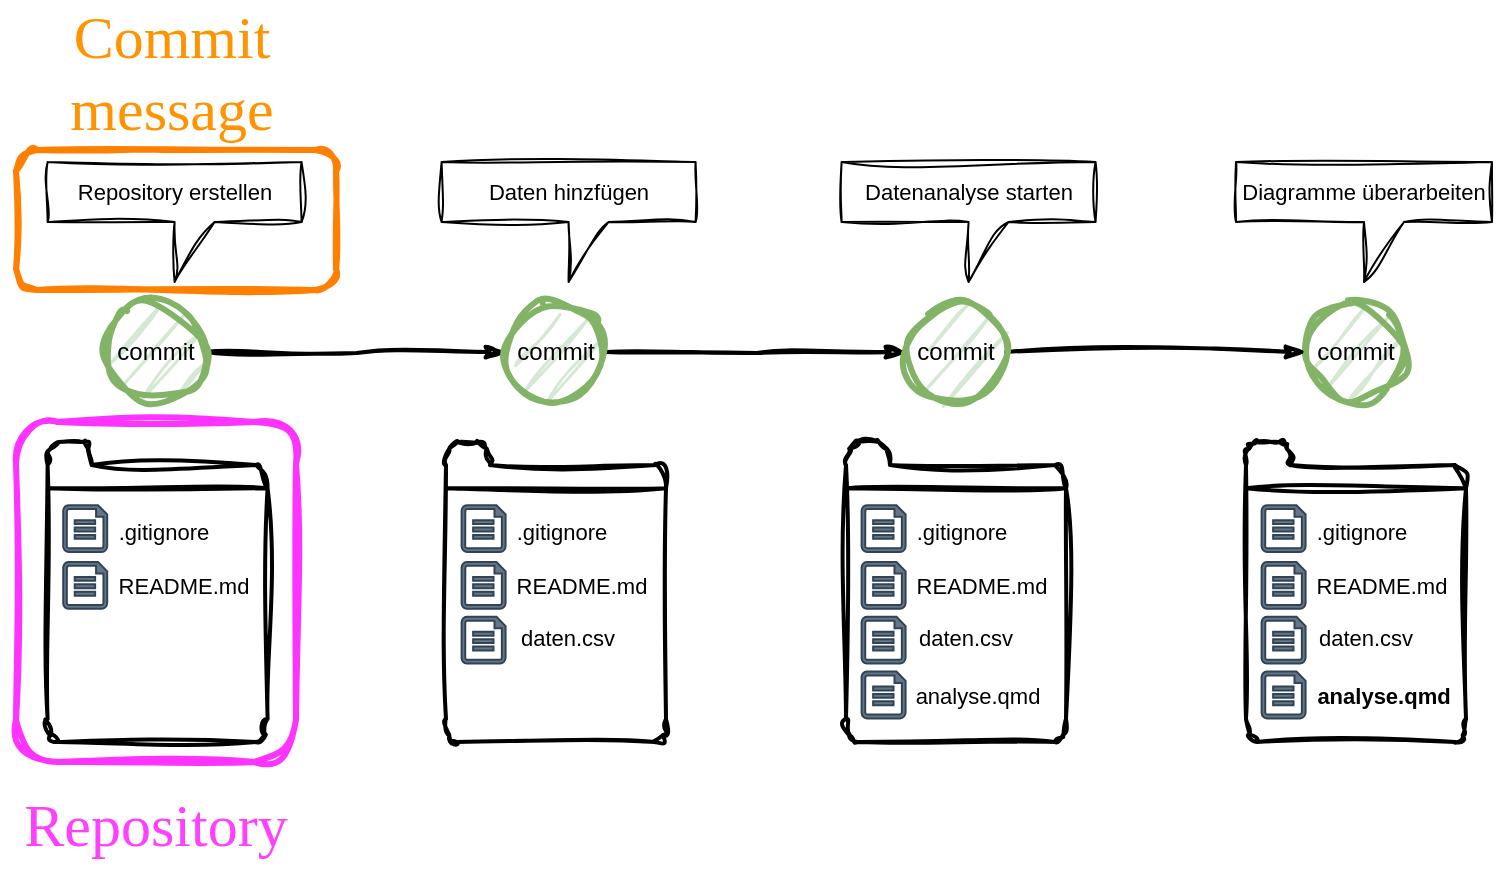 <mxfile version="24.7.17">
  <diagram name="Page-1" id="yMOp3txGU8GjzoFIvgic">
    <mxGraphModel dx="1026" dy="688" grid="1" gridSize="10" guides="1" tooltips="1" connect="1" arrows="1" fold="1" page="1" pageScale="1" pageWidth="827" pageHeight="1169" math="0" shadow="0">
      <root>
        <mxCell id="0" />
        <object label="Step 9: commit message" id="ukLrMctXmGFwFIPji665-105">
          <mxCell parent="0" />
        </object>
        <mxCell id="ukLrMctXmGFwFIPji665-157" value="&lt;div&gt;commit&lt;/div&gt;" style="ellipse;whiteSpace=wrap;html=1;fillColor=#d5e8d4;strokeColor=#82b366;strokeWidth=3;sketch=1;curveFitting=1;jiggle=2;" vertex="1" parent="ukLrMctXmGFwFIPji665-105">
          <mxGeometry x="675" y="160" width="50" height="50" as="geometry" />
        </mxCell>
        <mxCell id="ukLrMctXmGFwFIPji665-158" value="Diagramme überarbeiten" style="shape=callout;whiteSpace=wrap;html=1;perimeter=calloutPerimeter;fontFamily=Helvetica;fontSize=11;fontColor=default;labelBackgroundColor=default;position2=0.5;base=20;sketch=1;curveFitting=1;jiggle=2;" vertex="1" parent="ukLrMctXmGFwFIPji665-105">
          <mxGeometry x="640" y="90" width="128" height="60" as="geometry" />
        </mxCell>
        <mxCell id="ukLrMctXmGFwFIPji665-159" style="edgeStyle=orthogonalEdgeStyle;shape=connector;rounded=0;sketch=1;jiggle=2;curveFitting=1;orthogonalLoop=1;jettySize=auto;html=1;entryX=0;entryY=0.5;entryDx=0;entryDy=0;strokeColor=default;strokeWidth=2;align=center;verticalAlign=middle;fontFamily=Helvetica;fontSize=11;fontColor=default;labelBackgroundColor=default;startArrow=none;startFill=0;endArrow=classicThin;endFill=1;" edge="1" parent="ukLrMctXmGFwFIPji665-105">
          <mxGeometry relative="1" as="geometry">
            <mxPoint x="525" y="185" as="sourcePoint" />
            <mxPoint x="675" y="185" as="targetPoint" />
          </mxGeometry>
        </mxCell>
        <object label="Step 8: edit plots" id="ukLrMctXmGFwFIPji665-106">
          <mxCell parent="0" />
        </object>
        <mxCell id="ukLrMctXmGFwFIPji665-148" value="" style="html=1;verticalLabelPosition=bottom;align=center;labelBackgroundColor=#ffffff;verticalAlign=top;strokeWidth=2;shadow=0;dashed=0;shape=mxgraph.ios7.icons.folder;fontFamily=Helvetica;fontSize=11;sketch=1;curveFitting=1;jiggle=2;" vertex="1" parent="ukLrMctXmGFwFIPji665-106">
          <mxGeometry x="645" y="230" width="110" height="150" as="geometry" />
        </mxCell>
        <mxCell id="ukLrMctXmGFwFIPji665-149" value=".gitignore" style="text;html=1;align=center;verticalAlign=middle;whiteSpace=wrap;rounded=0;fontFamily=Helvetica;fontSize=11;fontColor=default;labelBackgroundColor=default;" vertex="1" parent="ukLrMctXmGFwFIPji665-106">
          <mxGeometry x="672.8" y="260" width="60" height="30" as="geometry" />
        </mxCell>
        <mxCell id="ukLrMctXmGFwFIPji665-150" value="&lt;div&gt;README.md&lt;/div&gt;" style="text;html=1;align=center;verticalAlign=middle;whiteSpace=wrap;rounded=0;fontFamily=Helvetica;fontSize=11;fontColor=default;labelBackgroundColor=default;" vertex="1" parent="ukLrMctXmGFwFIPji665-106">
          <mxGeometry x="683" y="286.7" width="60" height="30" as="geometry" />
        </mxCell>
        <mxCell id="ukLrMctXmGFwFIPji665-151" value="" style="sketch=0;aspect=fixed;pointerEvents=1;shadow=0;dashed=0;html=1;strokeColor=#314354;labelPosition=center;verticalLabelPosition=bottom;verticalAlign=top;align=center;fillColor=#647687;shape=mxgraph.azure.file;fontFamily=Helvetica;fontSize=11;fontColor=#ffffff;labelBackgroundColor=default;" vertex="1" parent="ukLrMctXmGFwFIPji665-106">
          <mxGeometry x="652.8" y="261.59" width="22" height="23.41" as="geometry" />
        </mxCell>
        <mxCell id="ukLrMctXmGFwFIPji665-152" value="" style="sketch=0;aspect=fixed;pointerEvents=1;shadow=0;dashed=0;html=1;strokeColor=#314354;labelPosition=center;verticalLabelPosition=bottom;verticalAlign=top;align=center;fillColor=#647687;shape=mxgraph.azure.file;fontFamily=Helvetica;fontSize=11;fontColor=#ffffff;labelBackgroundColor=default;" vertex="1" parent="ukLrMctXmGFwFIPji665-106">
          <mxGeometry x="652.8" y="290" width="22" height="23.4" as="geometry" />
        </mxCell>
        <mxCell id="ukLrMctXmGFwFIPji665-153" value="" style="sketch=0;aspect=fixed;pointerEvents=1;shadow=0;dashed=0;html=1;strokeColor=#314354;labelPosition=center;verticalLabelPosition=bottom;verticalAlign=top;align=center;fillColor=#647687;shape=mxgraph.azure.file;fontFamily=Helvetica;fontSize=11;fontColor=#ffffff;labelBackgroundColor=default;" vertex="1" parent="ukLrMctXmGFwFIPji665-106">
          <mxGeometry x="652.8" y="317.4" width="22" height="23.4" as="geometry" />
        </mxCell>
        <mxCell id="ukLrMctXmGFwFIPji665-154" value="&lt;div&gt;daten.csv&lt;/div&gt;" style="text;html=1;align=center;verticalAlign=middle;whiteSpace=wrap;rounded=0;fontFamily=Helvetica;fontSize=11;fontColor=default;labelBackgroundColor=default;" vertex="1" parent="ukLrMctXmGFwFIPji665-106">
          <mxGeometry x="674.8" y="311.5" width="60" height="33.3" as="geometry" />
        </mxCell>
        <mxCell id="ukLrMctXmGFwFIPji665-155" value="" style="sketch=0;aspect=fixed;pointerEvents=1;shadow=0;dashed=0;html=1;strokeColor=#314354;labelPosition=center;verticalLabelPosition=bottom;verticalAlign=top;align=center;fillColor=#647687;shape=mxgraph.azure.file;fontFamily=Helvetica;fontSize=11;fontColor=#ffffff;labelBackgroundColor=default;" vertex="1" parent="ukLrMctXmGFwFIPji665-106">
          <mxGeometry x="652.8" y="344.8" width="22" height="23.4" as="geometry" />
        </mxCell>
        <mxCell id="ukLrMctXmGFwFIPji665-156" value="&lt;div&gt;analyse.qmd&lt;/div&gt;" style="text;html=1;align=center;verticalAlign=middle;whiteSpace=wrap;rounded=0;fontFamily=Helvetica;fontSize=11;fontColor=default;labelBackgroundColor=default;fontStyle=1" vertex="1" parent="ukLrMctXmGFwFIPji665-106">
          <mxGeometry x="684" y="339.85" width="60" height="33.3" as="geometry" />
        </mxCell>
        <object label="Step 7: commit message" id="ukLrMctXmGFwFIPji665-107">
          <mxCell parent="0" />
        </object>
        <mxCell id="ukLrMctXmGFwFIPji665-145" style="edgeStyle=orthogonalEdgeStyle;shape=connector;rounded=0;sketch=1;jiggle=2;curveFitting=1;orthogonalLoop=1;jettySize=auto;html=1;entryX=0;entryY=0.5;entryDx=0;entryDy=0;strokeColor=default;strokeWidth=2;align=center;verticalAlign=middle;fontFamily=Helvetica;fontSize=11;fontColor=default;labelBackgroundColor=default;startArrow=none;startFill=0;endArrow=classicThin;endFill=1;" edge="1" parent="ukLrMctXmGFwFIPji665-107" target="ukLrMctXmGFwFIPji665-146">
          <mxGeometry relative="1" as="geometry">
            <mxPoint x="325" y="185" as="sourcePoint" />
          </mxGeometry>
        </mxCell>
        <mxCell id="ukLrMctXmGFwFIPji665-146" value="commit" style="ellipse;whiteSpace=wrap;html=1;fillColor=#d5e8d4;strokeColor=#82b366;strokeWidth=3;sketch=1;curveFitting=1;jiggle=2;" vertex="1" parent="ukLrMctXmGFwFIPji665-107">
          <mxGeometry x="475" y="160" width="50" height="50" as="geometry" />
        </mxCell>
        <mxCell id="ukLrMctXmGFwFIPji665-147" value="Datenanalyse starten" style="shape=callout;whiteSpace=wrap;html=1;perimeter=calloutPerimeter;fontFamily=Helvetica;fontSize=11;fontColor=default;labelBackgroundColor=default;position2=0.5;base=20;sketch=1;curveFitting=1;jiggle=2;" vertex="1" parent="ukLrMctXmGFwFIPji665-107">
          <mxGeometry x="442.8" y="90" width="127" height="60" as="geometry" />
        </mxCell>
        <object label="Step 6: daten analyse" id="ukLrMctXmGFwFIPji665-108">
          <mxCell parent="0" />
        </object>
        <mxCell id="ukLrMctXmGFwFIPji665-136" value="" style="html=1;verticalLabelPosition=bottom;align=center;labelBackgroundColor=#ffffff;verticalAlign=top;strokeWidth=2;shadow=0;dashed=0;shape=mxgraph.ios7.icons.folder;fontFamily=Helvetica;fontSize=11;sketch=1;curveFitting=1;jiggle=2;" vertex="1" parent="ukLrMctXmGFwFIPji665-108">
          <mxGeometry x="445" y="230" width="110" height="150" as="geometry" />
        </mxCell>
        <mxCell id="ukLrMctXmGFwFIPji665-137" value=".gitignore" style="text;html=1;align=center;verticalAlign=middle;whiteSpace=wrap;rounded=0;fontFamily=Helvetica;fontSize=11;fontColor=default;labelBackgroundColor=default;" vertex="1" parent="ukLrMctXmGFwFIPji665-108">
          <mxGeometry x="472.8" y="260" width="60" height="30" as="geometry" />
        </mxCell>
        <mxCell id="ukLrMctXmGFwFIPji665-138" value="&lt;div&gt;README.md&lt;/div&gt;" style="text;html=1;align=center;verticalAlign=middle;whiteSpace=wrap;rounded=0;fontFamily=Helvetica;fontSize=11;fontColor=default;labelBackgroundColor=default;" vertex="1" parent="ukLrMctXmGFwFIPji665-108">
          <mxGeometry x="483" y="286.7" width="60" height="30" as="geometry" />
        </mxCell>
        <mxCell id="ukLrMctXmGFwFIPji665-139" value="" style="sketch=0;aspect=fixed;pointerEvents=1;shadow=0;dashed=0;html=1;strokeColor=#314354;labelPosition=center;verticalLabelPosition=bottom;verticalAlign=top;align=center;fillColor=#647687;shape=mxgraph.azure.file;fontFamily=Helvetica;fontSize=11;fontColor=#ffffff;labelBackgroundColor=default;" vertex="1" parent="ukLrMctXmGFwFIPji665-108">
          <mxGeometry x="452.8" y="261.59" width="22" height="23.41" as="geometry" />
        </mxCell>
        <mxCell id="ukLrMctXmGFwFIPji665-140" value="" style="sketch=0;aspect=fixed;pointerEvents=1;shadow=0;dashed=0;html=1;strokeColor=#314354;labelPosition=center;verticalLabelPosition=bottom;verticalAlign=top;align=center;fillColor=#647687;shape=mxgraph.azure.file;fontFamily=Helvetica;fontSize=11;fontColor=#ffffff;labelBackgroundColor=default;" vertex="1" parent="ukLrMctXmGFwFIPji665-108">
          <mxGeometry x="452.8" y="290" width="22" height="23.4" as="geometry" />
        </mxCell>
        <mxCell id="ukLrMctXmGFwFIPji665-141" value="" style="sketch=0;aspect=fixed;pointerEvents=1;shadow=0;dashed=0;html=1;strokeColor=#314354;labelPosition=center;verticalLabelPosition=bottom;verticalAlign=top;align=center;fillColor=#647687;shape=mxgraph.azure.file;fontFamily=Helvetica;fontSize=11;fontColor=#ffffff;labelBackgroundColor=default;" vertex="1" parent="ukLrMctXmGFwFIPji665-108">
          <mxGeometry x="452.8" y="317.4" width="22" height="23.4" as="geometry" />
        </mxCell>
        <mxCell id="ukLrMctXmGFwFIPji665-142" value="&lt;div&gt;daten.csv&lt;/div&gt;" style="text;html=1;align=center;verticalAlign=middle;whiteSpace=wrap;rounded=0;fontFamily=Helvetica;fontSize=11;fontColor=default;labelBackgroundColor=default;" vertex="1" parent="ukLrMctXmGFwFIPji665-108">
          <mxGeometry x="474.8" y="311.5" width="60" height="33.3" as="geometry" />
        </mxCell>
        <mxCell id="ukLrMctXmGFwFIPji665-143" value="" style="sketch=0;aspect=fixed;pointerEvents=1;shadow=0;dashed=0;html=1;strokeColor=#314354;labelPosition=center;verticalLabelPosition=bottom;verticalAlign=top;align=center;fillColor=#647687;shape=mxgraph.azure.file;fontFamily=Helvetica;fontSize=11;fontColor=#ffffff;labelBackgroundColor=default;" vertex="1" parent="ukLrMctXmGFwFIPji665-108">
          <mxGeometry x="452.8" y="344.8" width="22" height="23.4" as="geometry" />
        </mxCell>
        <mxCell id="ukLrMctXmGFwFIPji665-144" value="&lt;div&gt;analyse.qmd&lt;/div&gt;" style="text;html=1;align=center;verticalAlign=middle;whiteSpace=wrap;rounded=0;fontFamily=Helvetica;fontSize=11;fontColor=default;labelBackgroundColor=default;fontStyle=0" vertex="1" parent="ukLrMctXmGFwFIPji665-108">
          <mxGeometry x="481" y="339.85" width="60" height="33.3" as="geometry" />
        </mxCell>
        <object label="Step 5: commit data" id="ukLrMctXmGFwFIPji665-109">
          <mxCell parent="0" />
        </object>
        <mxCell id="ukLrMctXmGFwFIPji665-133" style="edgeStyle=orthogonalEdgeStyle;shape=connector;rounded=0;orthogonalLoop=1;jettySize=auto;html=1;entryX=0;entryY=0.5;entryDx=0;entryDy=0;strokeColor=default;strokeWidth=2;align=center;verticalAlign=middle;fontFamily=Helvetica;fontSize=11;fontColor=default;labelBackgroundColor=default;endArrow=classicThin;endFill=1;startArrow=none;startFill=0;sketch=1;curveFitting=1;jiggle=2;" edge="1" parent="ukLrMctXmGFwFIPji665-109" target="ukLrMctXmGFwFIPji665-134">
          <mxGeometry relative="1" as="geometry">
            <mxPoint x="125" y="185" as="sourcePoint" />
          </mxGeometry>
        </mxCell>
        <mxCell id="ukLrMctXmGFwFIPji665-134" value="&lt;div&gt;commit&lt;/div&gt;" style="ellipse;whiteSpace=wrap;html=1;fillColor=#d5e8d4;strokeColor=#82b366;strokeWidth=3;sketch=1;curveFitting=1;jiggle=2;" vertex="1" parent="ukLrMctXmGFwFIPji665-109">
          <mxGeometry x="275" y="160" width="50" height="50" as="geometry" />
        </mxCell>
        <mxCell id="ukLrMctXmGFwFIPji665-135" value="Daten hinzfügen" style="shape=callout;whiteSpace=wrap;html=1;perimeter=calloutPerimeter;fontFamily=Helvetica;fontSize=11;fontColor=default;labelBackgroundColor=default;position2=0.5;base=20;sketch=1;curveFitting=1;jiggle=2;" vertex="1" parent="ukLrMctXmGFwFIPji665-109">
          <mxGeometry x="242.8" y="90" width="127" height="60" as="geometry" />
        </mxCell>
        <object label="Step 4: add data" id="ukLrMctXmGFwFIPji665-110">
          <mxCell parent="0" />
        </object>
        <mxCell id="ukLrMctXmGFwFIPji665-122" value="" style="html=1;verticalLabelPosition=bottom;align=center;labelBackgroundColor=#ffffff;verticalAlign=top;strokeWidth=2;shadow=0;dashed=0;shape=mxgraph.ios7.icons.folder;fontFamily=Helvetica;fontSize=11;sketch=1;curveFitting=1;jiggle=2;" vertex="1" parent="ukLrMctXmGFwFIPji665-110">
          <mxGeometry x="245" y="230" width="110" height="150" as="geometry" />
        </mxCell>
        <mxCell id="ukLrMctXmGFwFIPji665-123" value=".gitignore" style="text;html=1;align=center;verticalAlign=middle;whiteSpace=wrap;rounded=0;fontFamily=Helvetica;fontSize=11;fontColor=default;labelBackgroundColor=default;" vertex="1" parent="ukLrMctXmGFwFIPji665-110">
          <mxGeometry x="272.8" y="260" width="60" height="30" as="geometry" />
        </mxCell>
        <mxCell id="ukLrMctXmGFwFIPji665-124" value="&lt;div&gt;README.md&lt;/div&gt;" style="text;html=1;align=center;verticalAlign=middle;whiteSpace=wrap;rounded=0;fontFamily=Helvetica;fontSize=11;fontColor=default;labelBackgroundColor=default;" vertex="1" parent="ukLrMctXmGFwFIPji665-110">
          <mxGeometry x="283" y="286.7" width="60" height="30" as="geometry" />
        </mxCell>
        <mxCell id="ukLrMctXmGFwFIPji665-125" value="" style="sketch=0;aspect=fixed;pointerEvents=1;shadow=0;dashed=0;html=1;strokeColor=#314354;labelPosition=center;verticalLabelPosition=bottom;verticalAlign=top;align=center;fillColor=#647687;shape=mxgraph.azure.file;fontFamily=Helvetica;fontSize=11;fontColor=#ffffff;labelBackgroundColor=default;" vertex="1" parent="ukLrMctXmGFwFIPji665-110">
          <mxGeometry x="252.8" y="261.59" width="22" height="23.41" as="geometry" />
        </mxCell>
        <mxCell id="ukLrMctXmGFwFIPji665-126" value="" style="sketch=0;aspect=fixed;pointerEvents=1;shadow=0;dashed=0;html=1;strokeColor=#314354;labelPosition=center;verticalLabelPosition=bottom;verticalAlign=top;align=center;fillColor=#647687;shape=mxgraph.azure.file;fontFamily=Helvetica;fontSize=11;fontColor=#ffffff;labelBackgroundColor=default;" vertex="1" parent="ukLrMctXmGFwFIPji665-110">
          <mxGeometry x="252.8" y="290" width="22" height="23.4" as="geometry" />
        </mxCell>
        <mxCell id="ukLrMctXmGFwFIPji665-127" value="" style="sketch=0;aspect=fixed;pointerEvents=1;shadow=0;dashed=0;html=1;strokeColor=#314354;labelPosition=center;verticalLabelPosition=bottom;verticalAlign=top;align=center;fillColor=#647687;shape=mxgraph.azure.file;fontFamily=Helvetica;fontSize=11;fontColor=#ffffff;labelBackgroundColor=default;" vertex="1" parent="ukLrMctXmGFwFIPji665-110">
          <mxGeometry x="252.8" y="317.4" width="22" height="23.4" as="geometry" />
        </mxCell>
        <mxCell id="ukLrMctXmGFwFIPji665-128" value="&lt;div&gt;daten.csv&lt;/div&gt;" style="text;html=1;align=center;verticalAlign=middle;whiteSpace=wrap;rounded=0;fontFamily=Helvetica;fontSize=11;fontColor=default;labelBackgroundColor=default;" vertex="1" parent="ukLrMctXmGFwFIPji665-110">
          <mxGeometry x="276.0" y="311.5" width="60" height="33.3" as="geometry" />
        </mxCell>
        <mxCell id="ukLrMctXmGFwFIPji665-129" value="" style="text;html=1;align=center;verticalAlign=middle;whiteSpace=wrap;rounded=0;fontFamily=Helvetica;fontSize=11;fontColor=default;labelBackgroundColor=default;fontStyle=0" vertex="1" parent="ukLrMctXmGFwFIPji665-110">
          <mxGeometry x="281" y="339.85" width="60" height="33.3" as="geometry" />
        </mxCell>
        <object label="Step 3: commit message" id="ukLrMctXmGFwFIPji665-111">
          <mxCell parent="0" />
        </object>
        <mxCell id="ukLrMctXmGFwFIPji665-119" value="" style="rounded=1;whiteSpace=wrap;html=1;fontFamily=Helvetica;fontSize=11;fontColor=default;labelBackgroundColor=default;fillColor=none;strokeColor=#FF8000;strokeWidth=3;sketch=1;curveFitting=1;jiggle=2;" vertex="1" parent="ukLrMctXmGFwFIPji665-111">
          <mxGeometry x="30" y="84" width="160" height="70" as="geometry" />
        </mxCell>
        <mxCell id="ukLrMctXmGFwFIPji665-120" value="Commit message" style="text;html=1;align=center;verticalAlign=middle;whiteSpace=wrap;rounded=0;fontFamily=Cabin Sketch;fontSize=30;fontColor=#ff9300;labelBackgroundColor=none;fontSource=https%3A%2F%2Ffonts.googleapis.com%2Fcss%3Ffamily%3DCabin%2BSketch;" vertex="1" parent="ukLrMctXmGFwFIPji665-111">
          <mxGeometry x="30" y="20" width="156.4" height="50" as="geometry" />
        </mxCell>
        <mxCell id="ukLrMctXmGFwFIPji665-121" value="Repository erstellen" style="shape=callout;whiteSpace=wrap;html=1;perimeter=calloutPerimeter;fontFamily=Helvetica;fontSize=11;fontColor=default;labelBackgroundColor=default;position2=0.5;base=20;sketch=1;curveFitting=1;jiggle=2;" vertex="1" parent="ukLrMctXmGFwFIPji665-111">
          <mxGeometry x="45.8" y="90" width="127" height="60" as="geometry" />
        </mxCell>
        <object label="Step 2: make a commit" id="ukLrMctXmGFwFIPji665-112">
          <mxCell parent="0" />
        </object>
        <mxCell id="ukLrMctXmGFwFIPji665-118" value="commit" style="ellipse;whiteSpace=wrap;html=1;fillColor=#d5e8d4;strokeColor=#82b366;strokeWidth=3;sketch=1;curveFitting=1;jiggle=2;" vertex="1" parent="ukLrMctXmGFwFIPji665-112">
          <mxGeometry x="75" y="160" width="50" height="50" as="geometry" />
        </mxCell>
        <object label="Step 1: create repo" id="ukLrMctXmGFwFIPji665-113">
          <mxCell parent="0" />
        </object>
        <mxCell id="ukLrMctXmGFwFIPji665-115" value="" style="rounded=1;whiteSpace=wrap;html=1;fontFamily=Helvetica;fontSize=11;fontColor=default;labelBackgroundColor=default;fillColor=none;strokeColor=#FF33FF;strokeWidth=3;sketch=1;curveFitting=1;jiggle=2;" vertex="1" parent="ukLrMctXmGFwFIPji665-113">
          <mxGeometry x="30" y="220" width="140" height="170" as="geometry" />
        </mxCell>
        <mxCell id="ukLrMctXmGFwFIPji665-116" value="Repository" style="text;html=1;align=center;verticalAlign=middle;whiteSpace=wrap;rounded=0;fontFamily=Cabin Sketch;fontSize=30;fontColor=#ff40ff;labelBackgroundColor=none;fontSource=https%3A%2F%2Ffonts.googleapis.com%2Fcss%3Ffamily%3DCabin%2BSketch;" vertex="1" parent="ukLrMctXmGFwFIPji665-113">
          <mxGeometry x="22.4" y="396" width="156.4" height="50" as="geometry" />
        </mxCell>
        <mxCell id="1" parent="0" />
        <mxCell id="ukLrMctXmGFwFIPji665-114" value="" style="group" vertex="1" connectable="0" parent="1">
          <mxGeometry x="45.8" y="230" width="110.0" height="150" as="geometry" />
        </mxCell>
        <mxCell id="ukLrMctXmGFwFIPji665-53" value="" style="html=1;verticalLabelPosition=bottom;align=center;labelBackgroundColor=#ffffff;verticalAlign=top;strokeWidth=2;shadow=0;dashed=0;shape=mxgraph.ios7.icons.folder;fontFamily=Helvetica;fontSize=11;sketch=1;curveFitting=1;jiggle=2;" vertex="1" parent="ukLrMctXmGFwFIPji665-114">
          <mxGeometry width="110" height="150" as="geometry" />
        </mxCell>
        <mxCell id="ukLrMctXmGFwFIPji665-54" value=".gitignore" style="text;html=1;align=center;verticalAlign=middle;whiteSpace=wrap;rounded=0;fontFamily=Helvetica;fontSize=11;fontColor=default;labelBackgroundColor=default;" vertex="1" parent="ukLrMctXmGFwFIPji665-114">
          <mxGeometry x="27.8" y="30" width="60" height="30" as="geometry" />
        </mxCell>
        <mxCell id="ukLrMctXmGFwFIPji665-55" value="&lt;div&gt;README.md&lt;/div&gt;" style="text;html=1;align=center;verticalAlign=middle;whiteSpace=wrap;rounded=0;fontFamily=Helvetica;fontSize=11;fontColor=default;labelBackgroundColor=default;" vertex="1" parent="ukLrMctXmGFwFIPji665-114">
          <mxGeometry x="38" y="56.7" width="60" height="30" as="geometry" />
        </mxCell>
        <mxCell id="ukLrMctXmGFwFIPji665-56" value="" style="sketch=0;aspect=fixed;pointerEvents=1;shadow=0;dashed=0;html=1;strokeColor=#314354;labelPosition=center;verticalLabelPosition=bottom;verticalAlign=top;align=center;fillColor=#647687;shape=mxgraph.azure.file;fontFamily=Helvetica;fontSize=11;fontColor=#ffffff;labelBackgroundColor=default;" vertex="1" parent="ukLrMctXmGFwFIPji665-114">
          <mxGeometry x="7.8" y="31.59" width="22" height="23.41" as="geometry" />
        </mxCell>
        <mxCell id="ukLrMctXmGFwFIPji665-57" value="" style="sketch=0;aspect=fixed;pointerEvents=1;shadow=0;dashed=0;html=1;strokeColor=#314354;labelPosition=center;verticalLabelPosition=bottom;verticalAlign=top;align=center;fillColor=#647687;shape=mxgraph.azure.file;fontFamily=Helvetica;fontSize=11;fontColor=#ffffff;labelBackgroundColor=default;" vertex="1" parent="ukLrMctXmGFwFIPji665-114">
          <mxGeometry x="7.8" y="60" width="22" height="23.4" as="geometry" />
        </mxCell>
      </root>
    </mxGraphModel>
  </diagram>
</mxfile>
